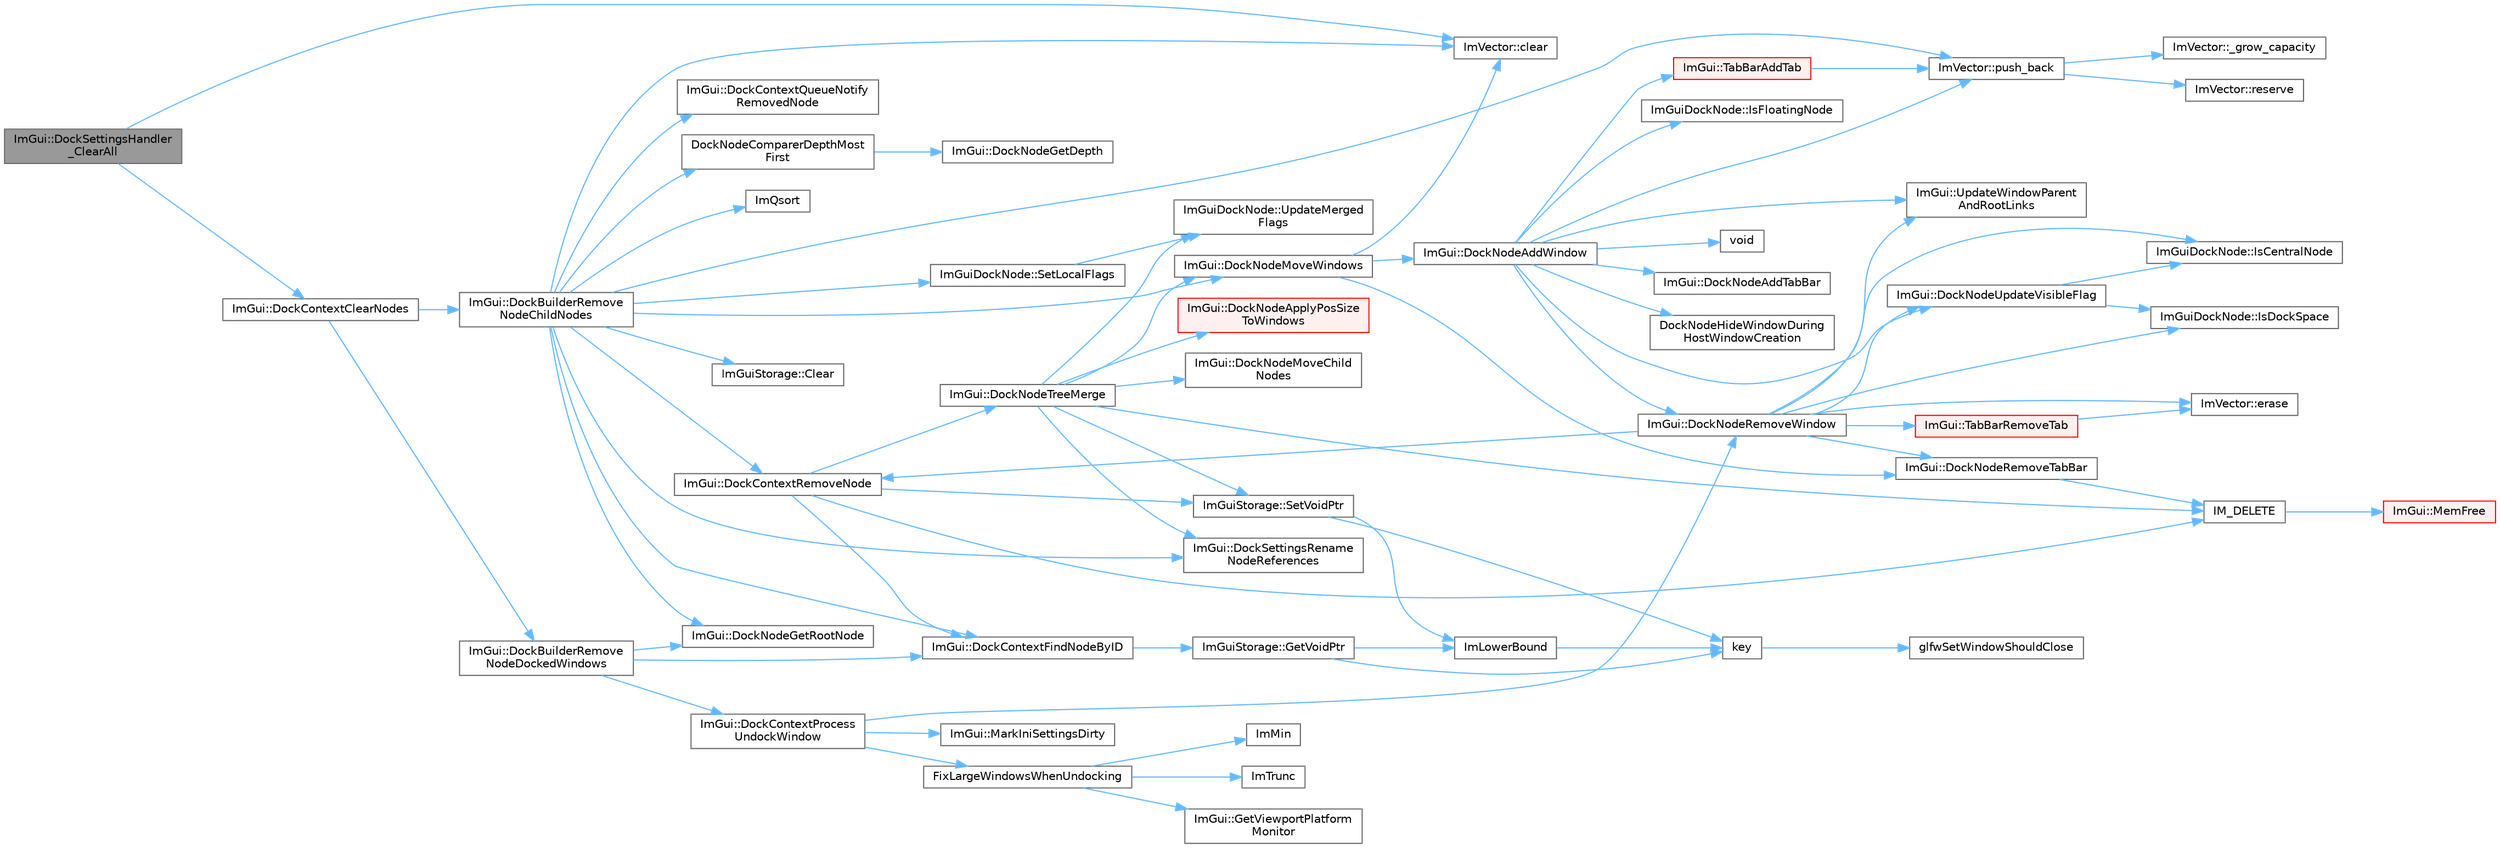 digraph "ImGui::DockSettingsHandler_ClearAll"
{
 // LATEX_PDF_SIZE
  bgcolor="transparent";
  edge [fontname=Helvetica,fontsize=10,labelfontname=Helvetica,labelfontsize=10];
  node [fontname=Helvetica,fontsize=10,shape=box,height=0.2,width=0.4];
  rankdir="LR";
  Node1 [id="Node000001",label="ImGui::DockSettingsHandler\l_ClearAll",height=0.2,width=0.4,color="gray40", fillcolor="grey60", style="filled", fontcolor="black",tooltip=" "];
  Node1 -> Node2 [id="edge74_Node000001_Node000002",color="steelblue1",style="solid",tooltip=" "];
  Node2 [id="Node000002",label="ImVector::clear",height=0.2,width=0.4,color="grey40", fillcolor="white", style="filled",URL="$struct_im_vector.html#ae2d401b4ec5f1113cdb8edb5a61a38f7",tooltip=" "];
  Node1 -> Node3 [id="edge75_Node000001_Node000003",color="steelblue1",style="solid",tooltip=" "];
  Node3 [id="Node000003",label="ImGui::DockContextClearNodes",height=0.2,width=0.4,color="grey40", fillcolor="white", style="filled",URL="$namespace_im_gui.html#ada8fcfabcf71d5393827317f9d1d25d7",tooltip=" "];
  Node3 -> Node4 [id="edge76_Node000003_Node000004",color="steelblue1",style="solid",tooltip=" "];
  Node4 [id="Node000004",label="ImGui::DockBuilderRemove\lNodeChildNodes",height=0.2,width=0.4,color="grey40", fillcolor="white", style="filled",URL="$namespace_im_gui.html#ab7bb6828e2ad6934e71d786c44bd37d4",tooltip=" "];
  Node4 -> Node5 [id="edge77_Node000004_Node000005",color="steelblue1",style="solid",tooltip=" "];
  Node5 [id="Node000005",label="ImGuiStorage::Clear",height=0.2,width=0.4,color="grey40", fillcolor="white", style="filled",URL="$struct_im_gui_storage.html#a72ceecfbca3d08df8c2a232b77890c20",tooltip=" "];
  Node4 -> Node2 [id="edge78_Node000004_Node000002",color="steelblue1",style="solid",tooltip=" "];
  Node4 -> Node6 [id="edge79_Node000004_Node000006",color="steelblue1",style="solid",tooltip=" "];
  Node6 [id="Node000006",label="ImGui::DockContextFindNodeByID",height=0.2,width=0.4,color="grey40", fillcolor="white", style="filled",URL="$namespace_im_gui.html#a52be73f2abd2d0320469ba138f7c6d59",tooltip=" "];
  Node6 -> Node7 [id="edge80_Node000006_Node000007",color="steelblue1",style="solid",tooltip=" "];
  Node7 [id="Node000007",label="ImGuiStorage::GetVoidPtr",height=0.2,width=0.4,color="grey40", fillcolor="white", style="filled",URL="$struct_im_gui_storage.html#aaf87a98ede89da09113b0189f6d878ca",tooltip=" "];
  Node7 -> Node8 [id="edge81_Node000007_Node000008",color="steelblue1",style="solid",tooltip=" "];
  Node8 [id="Node000008",label="ImLowerBound",height=0.2,width=0.4,color="grey40", fillcolor="white", style="filled",URL="$imgui_8cpp.html#a409bfd6de574854cd644636ea13b6a8a",tooltip=" "];
  Node8 -> Node9 [id="edge82_Node000008_Node000009",color="steelblue1",style="solid",tooltip=" "];
  Node9 [id="Node000009",label="key",height=0.2,width=0.4,color="grey40", fillcolor="white", style="filled",URL="$gears_8c.html#accd6b5b92b78666e36543412d4ac14cd",tooltip=" "];
  Node9 -> Node10 [id="edge83_Node000009_Node000010",color="steelblue1",style="solid",tooltip=" "];
  Node10 [id="Node000010",label="glfwSetWindowShouldClose",height=0.2,width=0.4,color="grey40", fillcolor="white", style="filled",URL="$group__window.html#ga1cadeda7a1e2f224e06a8415d30741aa",tooltip="Sets the close flag of the specified window."];
  Node7 -> Node9 [id="edge84_Node000007_Node000009",color="steelblue1",style="solid",tooltip=" "];
  Node4 -> Node11 [id="edge85_Node000004_Node000011",color="steelblue1",style="solid",tooltip=" "];
  Node11 [id="Node000011",label="ImGui::DockContextQueueNotify\lRemovedNode",height=0.2,width=0.4,color="grey40", fillcolor="white", style="filled",URL="$namespace_im_gui.html#a245a7fad7a768eceb4f3f1ebe3d34811",tooltip=" "];
  Node4 -> Node12 [id="edge86_Node000004_Node000012",color="steelblue1",style="solid",tooltip=" "];
  Node12 [id="Node000012",label="ImGui::DockContextRemoveNode",height=0.2,width=0.4,color="grey40", fillcolor="white", style="filled",URL="$namespace_im_gui.html#a69ff368895db4bdc84de9ff21b52fddc",tooltip=" "];
  Node12 -> Node6 [id="edge87_Node000012_Node000006",color="steelblue1",style="solid",tooltip=" "];
  Node12 -> Node13 [id="edge88_Node000012_Node000013",color="steelblue1",style="solid",tooltip=" "];
  Node13 [id="Node000013",label="ImGui::DockNodeTreeMerge",height=0.2,width=0.4,color="grey40", fillcolor="white", style="filled",URL="$namespace_im_gui.html#a973b84ddd0e62151719cb562847b1291",tooltip=" "];
  Node13 -> Node14 [id="edge89_Node000013_Node000014",color="steelblue1",style="solid",tooltip=" "];
  Node14 [id="Node000014",label="ImGui::DockNodeApplyPosSize\lToWindows",height=0.2,width=0.4,color="red", fillcolor="#FFF0F0", style="filled",URL="$namespace_im_gui.html#af879255fe0be69945ceff4b832026a71",tooltip=" "];
  Node13 -> Node18 [id="edge90_Node000013_Node000018",color="steelblue1",style="solid",tooltip=" "];
  Node18 [id="Node000018",label="ImGui::DockNodeMoveChild\lNodes",height=0.2,width=0.4,color="grey40", fillcolor="white", style="filled",URL="$namespace_im_gui.html#a7b90f51f0d3548a567fdc90a69035e0d",tooltip=" "];
  Node13 -> Node19 [id="edge91_Node000013_Node000019",color="steelblue1",style="solid",tooltip=" "];
  Node19 [id="Node000019",label="ImGui::DockNodeMoveWindows",height=0.2,width=0.4,color="grey40", fillcolor="white", style="filled",URL="$namespace_im_gui.html#a8f314ce935f9160d4bdde3ba8fe8d24f",tooltip=" "];
  Node19 -> Node2 [id="edge92_Node000019_Node000002",color="steelblue1",style="solid",tooltip=" "];
  Node19 -> Node20 [id="edge93_Node000019_Node000020",color="steelblue1",style="solid",tooltip=" "];
  Node20 [id="Node000020",label="ImGui::DockNodeAddWindow",height=0.2,width=0.4,color="grey40", fillcolor="white", style="filled",URL="$namespace_im_gui.html#a9ddcb5d005e4d92cbce85de08deae665",tooltip=" "];
  Node20 -> Node21 [id="edge94_Node000020_Node000021",color="steelblue1",style="solid",tooltip=" "];
  Node21 [id="Node000021",label="ImGui::DockNodeAddTabBar",height=0.2,width=0.4,color="grey40", fillcolor="white", style="filled",URL="$namespace_im_gui.html#ac621689d25d2aeeb45ee8a007080498d",tooltip=" "];
  Node20 -> Node22 [id="edge95_Node000020_Node000022",color="steelblue1",style="solid",tooltip=" "];
  Node22 [id="Node000022",label="DockNodeHideWindowDuring\lHostWindowCreation",height=0.2,width=0.4,color="grey40", fillcolor="white", style="filled",URL="$imgui_8cpp.html#a4fbdea00c388b92d697a9c15b033d221",tooltip=" "];
  Node20 -> Node23 [id="edge96_Node000020_Node000023",color="steelblue1",style="solid",tooltip=" "];
  Node23 [id="Node000023",label="ImGui::DockNodeRemoveWindow",height=0.2,width=0.4,color="grey40", fillcolor="white", style="filled",URL="$namespace_im_gui.html#a7707fcf2071bef8bb8681ed58b87c56e",tooltip=" "];
  Node23 -> Node12 [id="edge97_Node000023_Node000012",color="steelblue1",style="solid",tooltip=" "];
  Node23 -> Node24 [id="edge98_Node000023_Node000024",color="steelblue1",style="solid",tooltip=" "];
  Node24 [id="Node000024",label="ImGui::DockNodeRemoveTabBar",height=0.2,width=0.4,color="grey40", fillcolor="white", style="filled",URL="$namespace_im_gui.html#ad0e39bff5ef1bbdd6ba22c133f211da7",tooltip=" "];
  Node24 -> Node25 [id="edge99_Node000024_Node000025",color="steelblue1",style="solid",tooltip=" "];
  Node25 [id="Node000025",label="IM_DELETE",height=0.2,width=0.4,color="grey40", fillcolor="white", style="filled",URL="$imgui_8h.html#a3c856832c3fe1da8767a9353da3707e1",tooltip=" "];
  Node25 -> Node26 [id="edge100_Node000025_Node000026",color="steelblue1",style="solid",tooltip=" "];
  Node26 [id="Node000026",label="ImGui::MemFree",height=0.2,width=0.4,color="red", fillcolor="#FFF0F0", style="filled",URL="$namespace_im_gui.html#a269ec695c6e722ec3da85dae37f0675d",tooltip=" "];
  Node23 -> Node32 [id="edge101_Node000023_Node000032",color="steelblue1",style="solid",tooltip=" "];
  Node32 [id="Node000032",label="ImGui::DockNodeUpdateVisibleFlag",height=0.2,width=0.4,color="grey40", fillcolor="white", style="filled",URL="$namespace_im_gui.html#a42a888a71f6295199994f5c3aa65f9d6",tooltip=" "];
  Node32 -> Node33 [id="edge102_Node000032_Node000033",color="steelblue1",style="solid",tooltip=" "];
  Node33 [id="Node000033",label="ImGuiDockNode::IsCentralNode",height=0.2,width=0.4,color="grey40", fillcolor="white", style="filled",URL="$struct_im_gui_dock_node.html#a65a6bb0809083aef0edbf937c90b83f6",tooltip=" "];
  Node32 -> Node34 [id="edge103_Node000032_Node000034",color="steelblue1",style="solid",tooltip=" "];
  Node34 [id="Node000034",label="ImGuiDockNode::IsDockSpace",height=0.2,width=0.4,color="grey40", fillcolor="white", style="filled",URL="$struct_im_gui_dock_node.html#a2f06798d0770e6894d27ec776b5d7538",tooltip=" "];
  Node23 -> Node35 [id="edge104_Node000023_Node000035",color="steelblue1",style="solid",tooltip=" "];
  Node35 [id="Node000035",label="ImVector::erase",height=0.2,width=0.4,color="grey40", fillcolor="white", style="filled",URL="$struct_im_vector.html#a2f88ac70791f2da6d4168d7b29f38f1e",tooltip=" "];
  Node23 -> Node33 [id="edge105_Node000023_Node000033",color="steelblue1",style="solid",tooltip=" "];
  Node23 -> Node34 [id="edge106_Node000023_Node000034",color="steelblue1",style="solid",tooltip=" "];
  Node23 -> Node36 [id="edge107_Node000023_Node000036",color="steelblue1",style="solid",tooltip=" "];
  Node36 [id="Node000036",label="ImGui::TabBarRemoveTab",height=0.2,width=0.4,color="red", fillcolor="#FFF0F0", style="filled",URL="$namespace_im_gui.html#a3340d8c07dca35527b618288f091a0f7",tooltip=" "];
  Node36 -> Node35 [id="edge108_Node000036_Node000035",color="steelblue1",style="solid",tooltip=" "];
  Node23 -> Node38 [id="edge109_Node000023_Node000038",color="steelblue1",style="solid",tooltip=" "];
  Node38 [id="Node000038",label="ImGui::UpdateWindowParent\lAndRootLinks",height=0.2,width=0.4,color="grey40", fillcolor="white", style="filled",URL="$namespace_im_gui.html#a85d7262320ed7ce8e40863b99f8db4a3",tooltip=" "];
  Node20 -> Node32 [id="edge110_Node000020_Node000032",color="steelblue1",style="solid",tooltip=" "];
  Node20 -> Node39 [id="edge111_Node000020_Node000039",color="steelblue1",style="solid",tooltip=" "];
  Node39 [id="Node000039",label="ImGuiDockNode::IsFloatingNode",height=0.2,width=0.4,color="grey40", fillcolor="white", style="filled",URL="$struct_im_gui_dock_node.html#a65218fbb8d4629246096dd8fe5d1f219",tooltip=" "];
  Node20 -> Node40 [id="edge112_Node000020_Node000040",color="steelblue1",style="solid",tooltip=" "];
  Node40 [id="Node000040",label="ImVector::push_back",height=0.2,width=0.4,color="grey40", fillcolor="white", style="filled",URL="$struct_im_vector.html#aab5df48e0711a48bd12f3206e08c4108",tooltip=" "];
  Node40 -> Node41 [id="edge113_Node000040_Node000041",color="steelblue1",style="solid",tooltip=" "];
  Node41 [id="Node000041",label="ImVector::_grow_capacity",height=0.2,width=0.4,color="grey40", fillcolor="white", style="filled",URL="$struct_im_vector.html#a3a097635d464b1b70dc7d59996a88b28",tooltip=" "];
  Node40 -> Node42 [id="edge114_Node000040_Node000042",color="steelblue1",style="solid",tooltip=" "];
  Node42 [id="Node000042",label="ImVector::reserve",height=0.2,width=0.4,color="grey40", fillcolor="white", style="filled",URL="$struct_im_vector.html#a0f14f5736c3372157856eebb67123b75",tooltip=" "];
  Node20 -> Node43 [id="edge115_Node000020_Node000043",color="steelblue1",style="solid",tooltip=" "];
  Node43 [id="Node000043",label="ImGui::TabBarAddTab",height=0.2,width=0.4,color="red", fillcolor="#FFF0F0", style="filled",URL="$namespace_im_gui.html#ad351241dc857097a48c74669249b3c04",tooltip=" "];
  Node43 -> Node40 [id="edge116_Node000043_Node000040",color="steelblue1",style="solid",tooltip=" "];
  Node20 -> Node38 [id="edge117_Node000020_Node000038",color="steelblue1",style="solid",tooltip=" "];
  Node20 -> Node44 [id="edge118_Node000020_Node000044",color="steelblue1",style="solid",tooltip=" "];
  Node44 [id="Node000044",label="void",height=0.2,width=0.4,color="grey40", fillcolor="white", style="filled",URL="$mimalloc_8h.html#a9d6d8aef94ac19034a5f163606f84830",tooltip=" "];
  Node19 -> Node24 [id="edge119_Node000019_Node000024",color="steelblue1",style="solid",tooltip=" "];
  Node13 -> Node45 [id="edge120_Node000013_Node000045",color="steelblue1",style="solid",tooltip=" "];
  Node45 [id="Node000045",label="ImGui::DockSettingsRename\lNodeReferences",height=0.2,width=0.4,color="grey40", fillcolor="white", style="filled",URL="$namespace_im_gui.html#a62a4dbebb5015352589459596f16b26c",tooltip=" "];
  Node13 -> Node25 [id="edge121_Node000013_Node000025",color="steelblue1",style="solid",tooltip=" "];
  Node13 -> Node46 [id="edge122_Node000013_Node000046",color="steelblue1",style="solid",tooltip=" "];
  Node46 [id="Node000046",label="ImGuiStorage::SetVoidPtr",height=0.2,width=0.4,color="grey40", fillcolor="white", style="filled",URL="$struct_im_gui_storage.html#a55f840086b3ec9cf63c67f02d159204a",tooltip=" "];
  Node46 -> Node8 [id="edge123_Node000046_Node000008",color="steelblue1",style="solid",tooltip=" "];
  Node46 -> Node9 [id="edge124_Node000046_Node000009",color="steelblue1",style="solid",tooltip=" "];
  Node13 -> Node47 [id="edge125_Node000013_Node000047",color="steelblue1",style="solid",tooltip=" "];
  Node47 [id="Node000047",label="ImGuiDockNode::UpdateMerged\lFlags",height=0.2,width=0.4,color="grey40", fillcolor="white", style="filled",URL="$struct_im_gui_dock_node.html#a87a708d19b6f2e22c15d6d378c8b71e2",tooltip=" "];
  Node12 -> Node25 [id="edge126_Node000012_Node000025",color="steelblue1",style="solid",tooltip=" "];
  Node12 -> Node46 [id="edge127_Node000012_Node000046",color="steelblue1",style="solid",tooltip=" "];
  Node4 -> Node48 [id="edge128_Node000004_Node000048",color="steelblue1",style="solid",tooltip=" "];
  Node48 [id="Node000048",label="DockNodeComparerDepthMost\lFirst",height=0.2,width=0.4,color="grey40", fillcolor="white", style="filled",URL="$imgui_8cpp.html#a2e9fc7cde01f486e4dd9f6b2c458fd4a",tooltip=" "];
  Node48 -> Node49 [id="edge129_Node000048_Node000049",color="steelblue1",style="solid",tooltip=" "];
  Node49 [id="Node000049",label="ImGui::DockNodeGetDepth",height=0.2,width=0.4,color="grey40", fillcolor="white", style="filled",URL="$namespace_im_gui.html#a65fa5ced49b0a2b865875627ad93a133",tooltip=" "];
  Node4 -> Node50 [id="edge130_Node000004_Node000050",color="steelblue1",style="solid",tooltip=" "];
  Node50 [id="Node000050",label="ImGui::DockNodeGetRootNode",height=0.2,width=0.4,color="grey40", fillcolor="white", style="filled",URL="$namespace_im_gui.html#ab52284ace3da5320ccc6e29ea8781aaa",tooltip=" "];
  Node4 -> Node19 [id="edge131_Node000004_Node000019",color="steelblue1",style="solid",tooltip=" "];
  Node4 -> Node45 [id="edge132_Node000004_Node000045",color="steelblue1",style="solid",tooltip=" "];
  Node4 -> Node51 [id="edge133_Node000004_Node000051",color="steelblue1",style="solid",tooltip=" "];
  Node51 [id="Node000051",label="ImQsort",height=0.2,width=0.4,color="grey40", fillcolor="white", style="filled",URL="$imgui__internal_8h.html#a75cd0ec18686a171e74b1726b5ddf893",tooltip=" "];
  Node4 -> Node40 [id="edge134_Node000004_Node000040",color="steelblue1",style="solid",tooltip=" "];
  Node4 -> Node52 [id="edge135_Node000004_Node000052",color="steelblue1",style="solid",tooltip=" "];
  Node52 [id="Node000052",label="ImGuiDockNode::SetLocalFlags",height=0.2,width=0.4,color="grey40", fillcolor="white", style="filled",URL="$struct_im_gui_dock_node.html#affa7ac110122432f2b73d82b64e932b3",tooltip=" "];
  Node52 -> Node47 [id="edge136_Node000052_Node000047",color="steelblue1",style="solid",tooltip=" "];
  Node3 -> Node53 [id="edge137_Node000003_Node000053",color="steelblue1",style="solid",tooltip=" "];
  Node53 [id="Node000053",label="ImGui::DockBuilderRemove\lNodeDockedWindows",height=0.2,width=0.4,color="grey40", fillcolor="white", style="filled",URL="$namespace_im_gui.html#adccce6b807a47b502671cf1a8bc02f8b",tooltip=" "];
  Node53 -> Node6 [id="edge138_Node000053_Node000006",color="steelblue1",style="solid",tooltip=" "];
  Node53 -> Node54 [id="edge139_Node000053_Node000054",color="steelblue1",style="solid",tooltip=" "];
  Node54 [id="Node000054",label="ImGui::DockContextProcess\lUndockWindow",height=0.2,width=0.4,color="grey40", fillcolor="white", style="filled",URL="$namespace_im_gui.html#a8c76fa37695285817c21f42f1be1bcbb",tooltip=" "];
  Node54 -> Node23 [id="edge140_Node000054_Node000023",color="steelblue1",style="solid",tooltip=" "];
  Node54 -> Node55 [id="edge141_Node000054_Node000055",color="steelblue1",style="solid",tooltip=" "];
  Node55 [id="Node000055",label="FixLargeWindowsWhenUndocking",height=0.2,width=0.4,color="grey40", fillcolor="white", style="filled",URL="$imgui_8cpp.html#afebb3a456355d3a04503bc1be3ec0308",tooltip=" "];
  Node55 -> Node56 [id="edge142_Node000055_Node000056",color="steelblue1",style="solid",tooltip=" "];
  Node56 [id="Node000056",label="ImGui::GetViewportPlatform\lMonitor",height=0.2,width=0.4,color="grey40", fillcolor="white", style="filled",URL="$namespace_im_gui.html#a2f6bbca8b37a24999b5d04caa77ea6fd",tooltip=" "];
  Node55 -> Node57 [id="edge143_Node000055_Node000057",color="steelblue1",style="solid",tooltip=" "];
  Node57 [id="Node000057",label="ImMin",height=0.2,width=0.4,color="grey40", fillcolor="white", style="filled",URL="$imgui__internal_8h.html#a7f9d7828066a9d61b5630adcdf4655d3",tooltip=" "];
  Node55 -> Node58 [id="edge144_Node000055_Node000058",color="steelblue1",style="solid",tooltip=" "];
  Node58 [id="Node000058",label="ImTrunc",height=0.2,width=0.4,color="grey40", fillcolor="white", style="filled",URL="$imgui__internal_8h.html#a34870cae27ccd450c17ec3d3910b2da4",tooltip=" "];
  Node54 -> Node59 [id="edge145_Node000054_Node000059",color="steelblue1",style="solid",tooltip=" "];
  Node59 [id="Node000059",label="ImGui::MarkIniSettingsDirty",height=0.2,width=0.4,color="grey40", fillcolor="white", style="filled",URL="$namespace_im_gui.html#aee9b660c1d6786c00fc47c71c66eb1eb",tooltip=" "];
  Node53 -> Node50 [id="edge146_Node000053_Node000050",color="steelblue1",style="solid",tooltip=" "];
}
